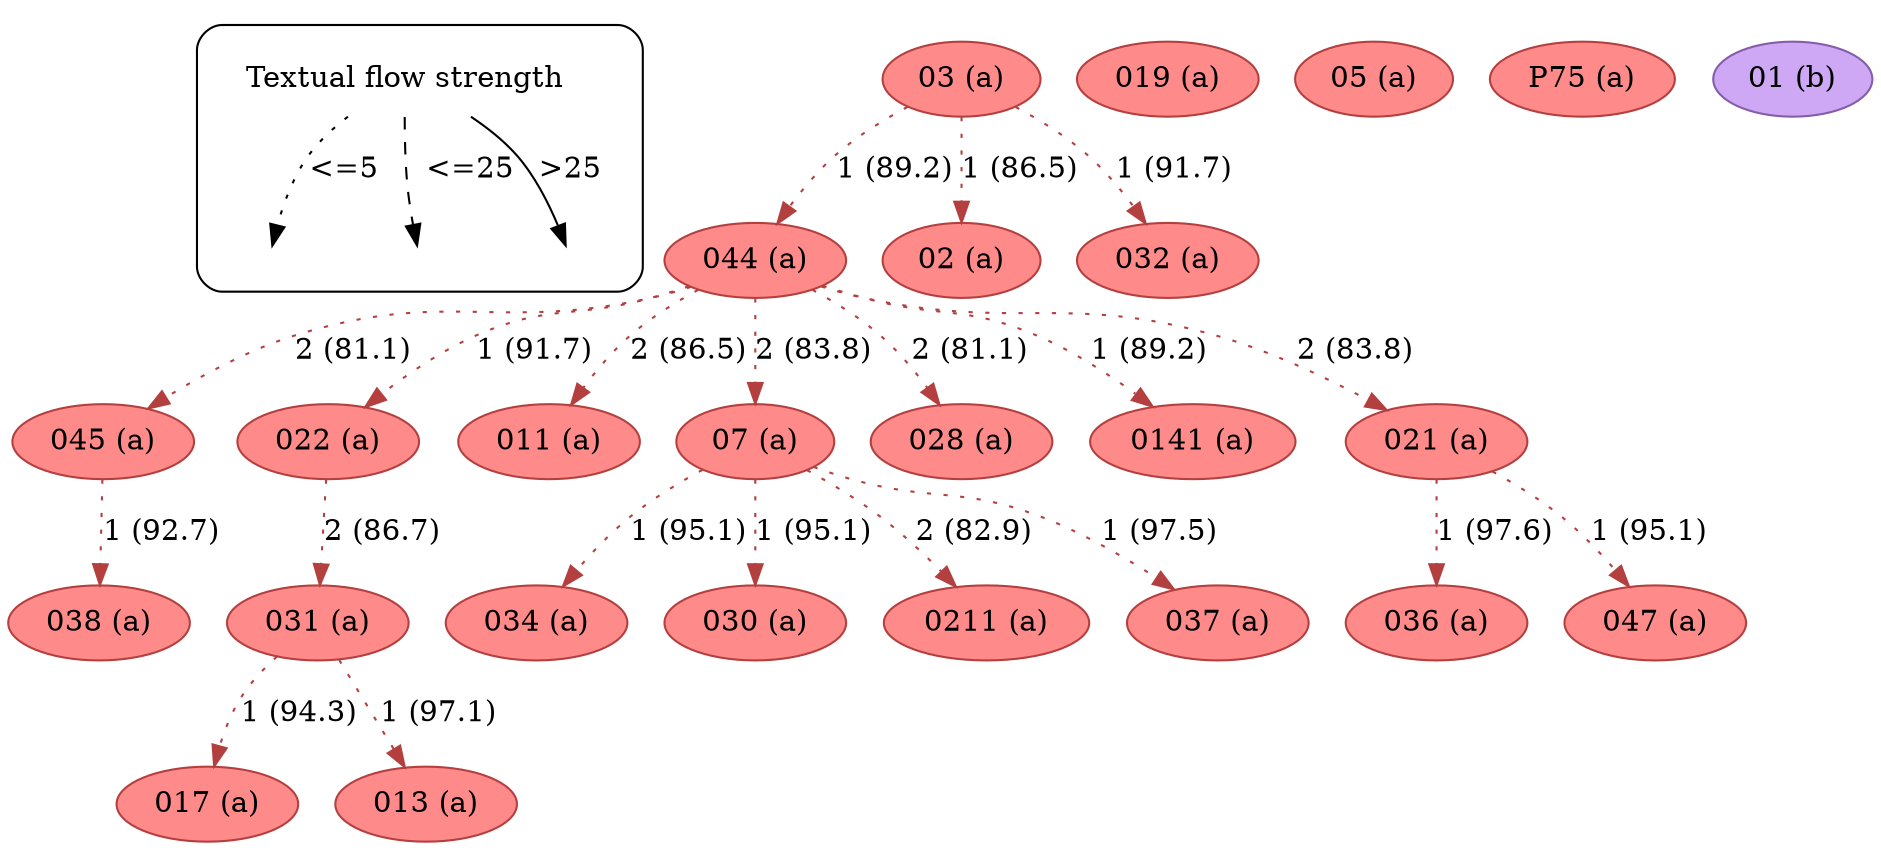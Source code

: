 strict digraph  {
	node [label="\N"];
	subgraph cluster_legend {
		graph [style=rounded];
		leg_s		 [label="Textual flow strength",
			shape=plaintext];
		leg_e1		 [fixedsize=True,
			height=0.2,
			label="",
			style=invis];
		leg_s -> leg_e1		 [label="<=5  ",
			style=dotted];
		leg_e2		 [fixedsize=True,
			height=0.2,
			label="",
			style=invis];
		leg_s -> leg_e2		 [label="  <=25",
			style=dashed];
		leg_e3		 [fixedsize=True,
			height=0.2,
			label="",
			style=invis];
		leg_s -> leg_e3		 [label=">25",
			style=solid];
	}
	03	 [color="#b43f3f",
		fillcolor="#FF8A8A",
		label="03 (a)",
		style=filled];
	044	 [color="#b43f3f",
		fillcolor="#FF8A8A",
		label="044 (a)",
		style=filled];
	03 -> 044	 [color="#b43f3f",
		label="1 (89.2)",
		style=dotted];
	02	 [color="#b43f3f",
		fillcolor="#FF8A8A",
		label="02 (a)",
		style=filled];
	03 -> 02	 [color="#b43f3f",
		label="1 (86.5)",
		style=dotted];
	032	 [color="#b43f3f",
		fillcolor="#FF8A8A",
		label="032 (a)",
		style=filled];
	03 -> 032	 [color="#b43f3f",
		label="1 (91.7)",
		style=dotted];
	045	 [color="#b43f3f",
		fillcolor="#FF8A8A",
		label="045 (a)",
		style=filled];
	044 -> 045	 [color="#b43f3f",
		label="2 (81.1)",
		style=dotted];
	022	 [color="#b43f3f",
		fillcolor="#FF8A8A",
		label="022 (a)",
		style=filled];
	044 -> 022	 [color="#b43f3f",
		label="1 (91.7)",
		style=dotted];
	011	 [color="#b43f3f",
		fillcolor="#FF8A8A",
		label="011 (a)",
		style=filled];
	044 -> 011	 [color="#b43f3f",
		label="2 (86.5)",
		style=dotted];
	07	 [color="#b43f3f",
		fillcolor="#FF8A8A",
		label="07 (a)",
		style=filled];
	044 -> 07	 [color="#b43f3f",
		label="2 (83.8)",
		style=dotted];
	028	 [color="#b43f3f",
		fillcolor="#FF8A8A",
		label="028 (a)",
		style=filled];
	044 -> 028	 [color="#b43f3f",
		label="2 (81.1)",
		style=dotted];
	0141	 [color="#b43f3f",
		fillcolor="#FF8A8A",
		label="0141 (a)",
		style=filled];
	044 -> 0141	 [color="#b43f3f",
		label="1 (89.2)",
		style=dotted];
	021	 [color="#b43f3f",
		fillcolor="#FF8A8A",
		label="021 (a)",
		style=filled];
	044 -> 021	 [color="#b43f3f",
		label="2 (83.8)",
		style=dotted];
	038	 [color="#b43f3f",
		fillcolor="#FF8A8A",
		label="038 (a)",
		style=filled];
	045 -> 038	 [color="#b43f3f",
		label="1 (92.7)",
		style=dotted];
	031	 [color="#b43f3f",
		fillcolor="#FF8A8A",
		label="031 (a)",
		style=filled];
	022 -> 031	 [color="#b43f3f",
		label="2 (86.7)",
		style=dotted];
	017	 [color="#b43f3f",
		fillcolor="#FF8A8A",
		label="017 (a)",
		style=filled];
	031 -> 017	 [color="#b43f3f",
		label="1 (94.3)",
		style=dotted];
	013	 [color="#b43f3f",
		fillcolor="#FF8A8A",
		label="013 (a)",
		style=filled];
	031 -> 013	 [color="#b43f3f",
		label="1 (97.1)",
		style=dotted];
	034	 [color="#b43f3f",
		fillcolor="#FF8A8A",
		label="034 (a)",
		style=filled];
	07 -> 034	 [color="#b43f3f",
		label="1 (95.1)",
		style=dotted];
	030	 [color="#b43f3f",
		fillcolor="#FF8A8A",
		label="030 (a)",
		style=filled];
	07 -> 030	 [color="#b43f3f",
		label="1 (95.1)",
		style=dotted];
	0211	 [color="#b43f3f",
		fillcolor="#FF8A8A",
		label="0211 (a)",
		style=filled];
	07 -> 0211	 [color="#b43f3f",
		label="2 (82.9)",
		style=dotted];
	037	 [color="#b43f3f",
		fillcolor="#FF8A8A",
		label="037 (a)",
		style=filled];
	07 -> 037	 [color="#b43f3f",
		label="1 (97.5)",
		style=dotted];
	036	 [color="#b43f3f",
		fillcolor="#FF8A8A",
		label="036 (a)",
		style=filled];
	021 -> 036	 [color="#b43f3f",
		label="1 (97.6)",
		style=dotted];
	047	 [color="#b43f3f",
		fillcolor="#FF8A8A",
		label="047 (a)",
		style=filled];
	021 -> 047	 [color="#b43f3f",
		label="1 (95.1)",
		style=dotted];
	019	 [color="#b43f3f",
		fillcolor="#FF8A8A",
		label="019 (a)",
		style=filled];
	05	 [color="#b43f3f",
		fillcolor="#FF8A8A",
		label="05 (a)",
		style=filled];
	P75	 [color="#b43f3f",
		fillcolor="#FF8A8A",
		label="P75 (a)",
		style=filled];
	01	 [color="#835da9",
		fillcolor="#CEA8F4",
		label="01 (b)",
		style=filled];
}
